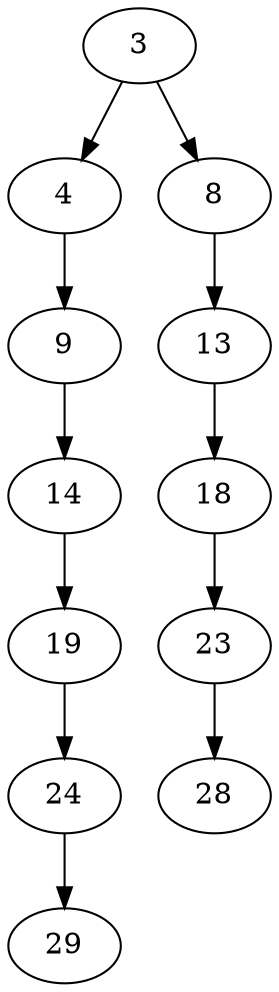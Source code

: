 digraph Grid_30_BFST {
3;4;8;9;13;14;18;19;23;24;28;29;3 -> 4;
3 -> 8;
4 -> 9;
8 -> 13;
9 -> 14;
13 -> 18;
14 -> 19;
18 -> 23;
19 -> 24;
23 -> 28;
24 -> 29;
}
